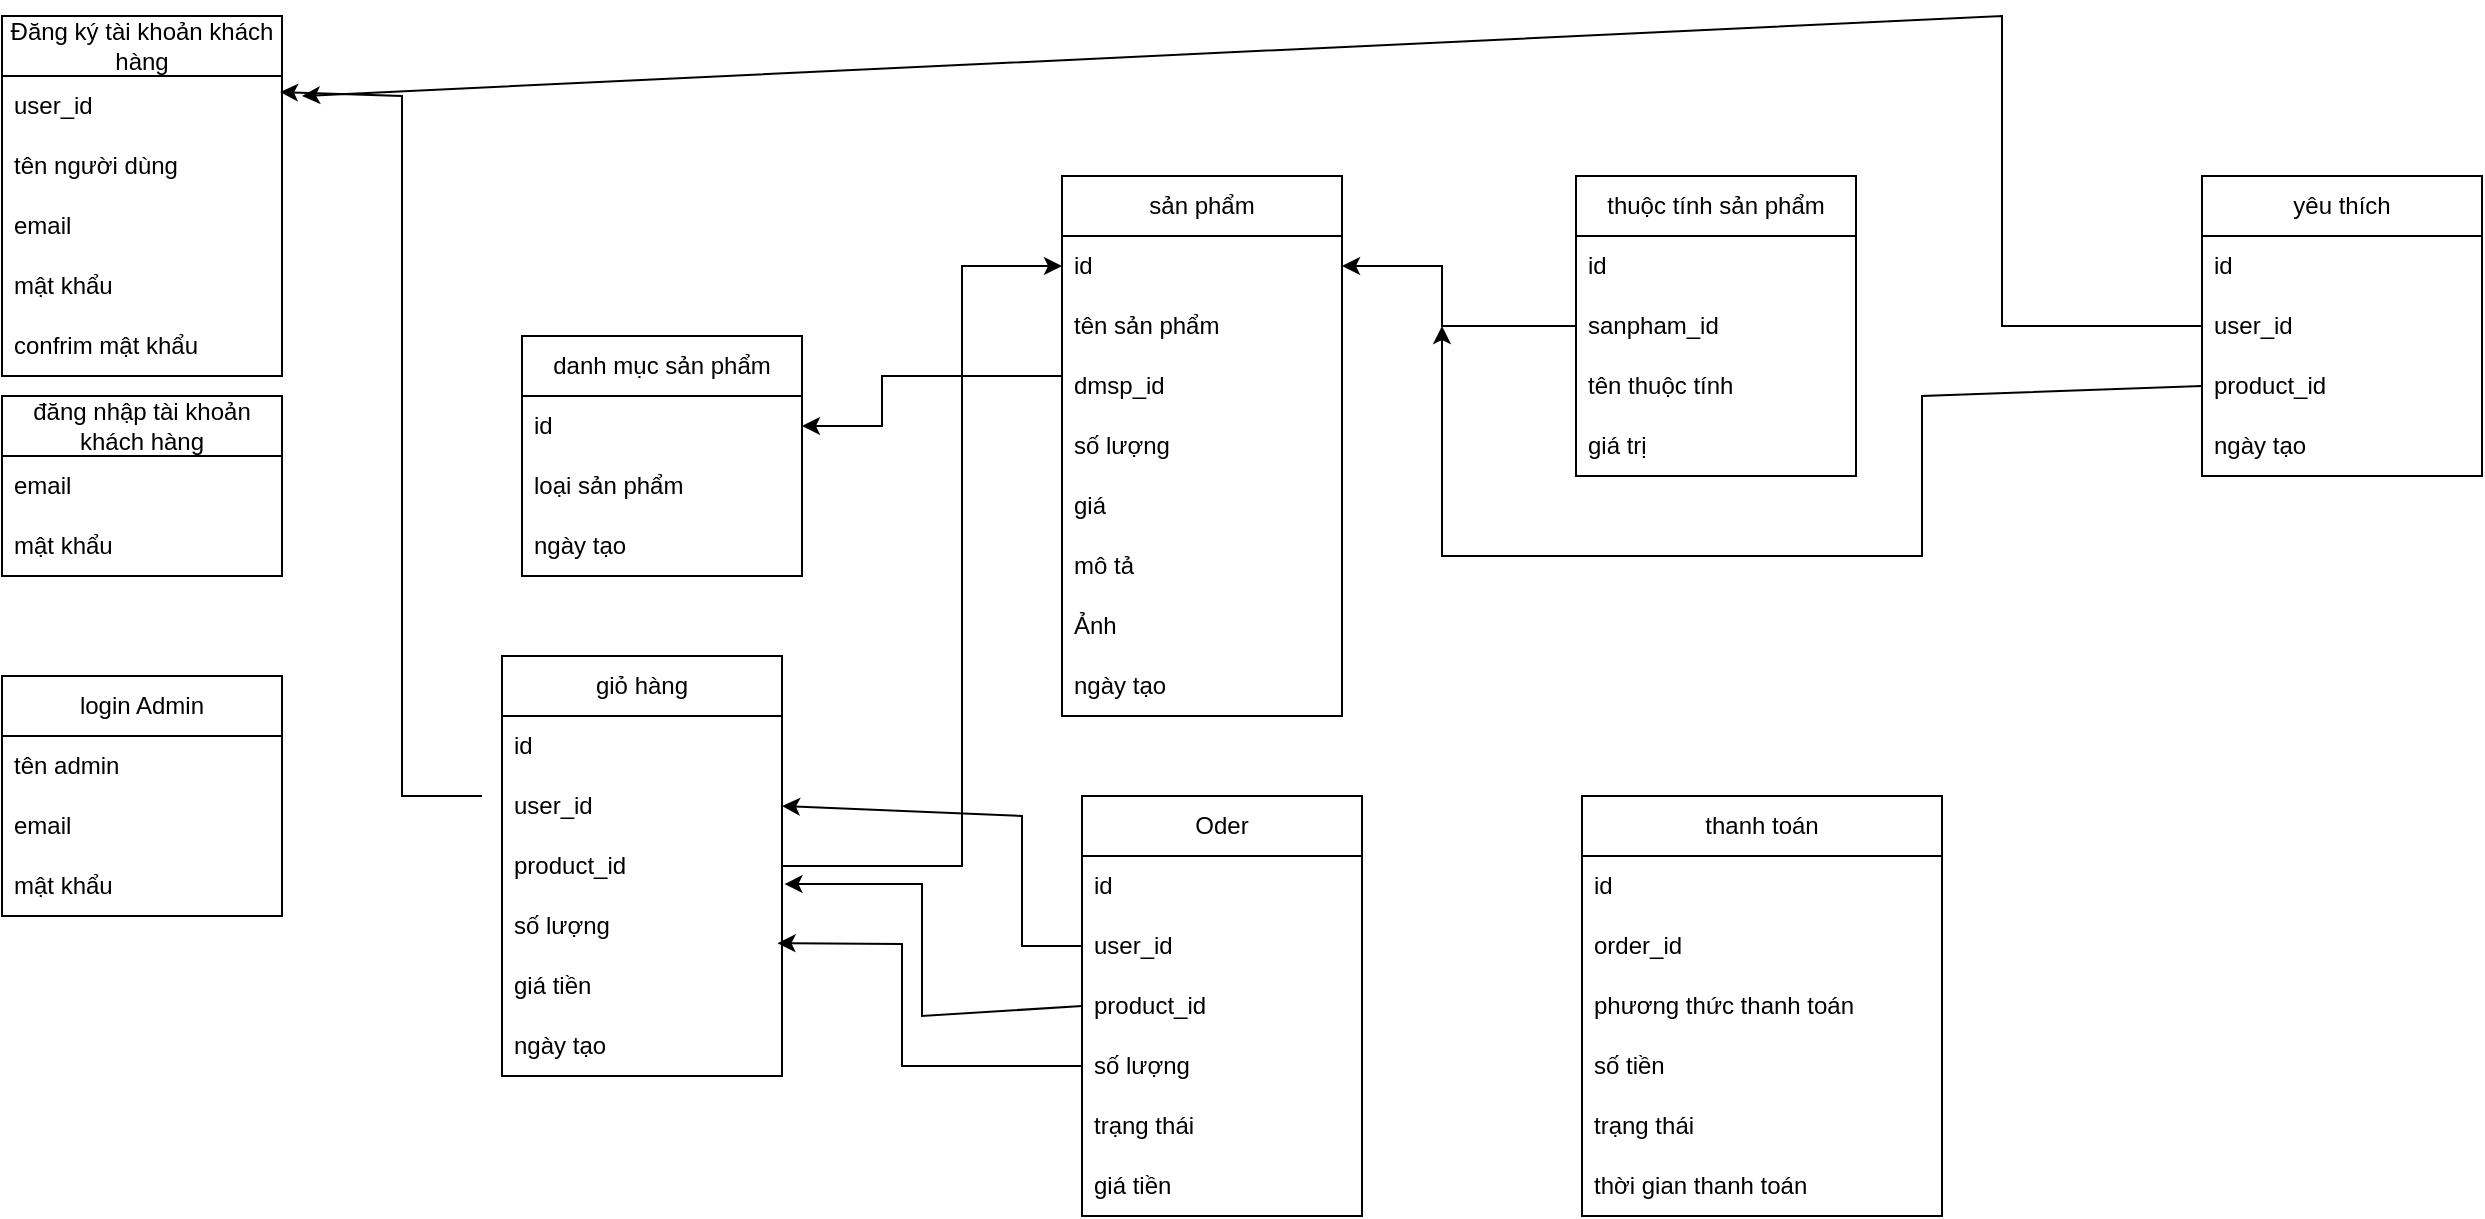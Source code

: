 <mxfile version="27.0.9">
  <diagram name="Trang-1" id="fqbZZOyRc7Ao2n69kio_">
    <mxGraphModel dx="1333" dy="559" grid="1" gridSize="10" guides="1" tooltips="1" connect="1" arrows="1" fold="1" page="1" pageScale="1" pageWidth="827" pageHeight="1169" math="0" shadow="0">
      <root>
        <mxCell id="0" />
        <mxCell id="1" parent="0" />
        <mxCell id="_KAAuAc08GYiABBizrwC-1" value="Đăng ký tài khoản khách hàng" style="swimlane;fontStyle=0;childLayout=stackLayout;horizontal=1;startSize=30;horizontalStack=0;resizeParent=1;resizeParentMax=0;resizeLast=0;collapsible=1;marginBottom=0;whiteSpace=wrap;html=1;" vertex="1" parent="1">
          <mxGeometry x="40" y="90" width="140" height="180" as="geometry" />
        </mxCell>
        <mxCell id="_KAAuAc08GYiABBizrwC-2" value="user_id" style="text;strokeColor=none;fillColor=none;align=left;verticalAlign=middle;spacingLeft=4;spacingRight=4;overflow=hidden;points=[[0,0.5],[1,0.5]];portConstraint=eastwest;rotatable=0;whiteSpace=wrap;html=1;" vertex="1" parent="_KAAuAc08GYiABBizrwC-1">
          <mxGeometry y="30" width="140" height="30" as="geometry" />
        </mxCell>
        <mxCell id="_KAAuAc08GYiABBizrwC-48" value="tên người dùng" style="text;strokeColor=none;fillColor=none;align=left;verticalAlign=middle;spacingLeft=4;spacingRight=4;overflow=hidden;points=[[0,0.5],[1,0.5]];portConstraint=eastwest;rotatable=0;whiteSpace=wrap;html=1;" vertex="1" parent="_KAAuAc08GYiABBizrwC-1">
          <mxGeometry y="60" width="140" height="30" as="geometry" />
        </mxCell>
        <mxCell id="_KAAuAc08GYiABBizrwC-3" value="email" style="text;strokeColor=none;fillColor=none;align=left;verticalAlign=middle;spacingLeft=4;spacingRight=4;overflow=hidden;points=[[0,0.5],[1,0.5]];portConstraint=eastwest;rotatable=0;whiteSpace=wrap;html=1;" vertex="1" parent="_KAAuAc08GYiABBizrwC-1">
          <mxGeometry y="90" width="140" height="30" as="geometry" />
        </mxCell>
        <mxCell id="_KAAuAc08GYiABBizrwC-4" value="mật khẩu" style="text;strokeColor=none;fillColor=none;align=left;verticalAlign=middle;spacingLeft=4;spacingRight=4;overflow=hidden;points=[[0,0.5],[1,0.5]];portConstraint=eastwest;rotatable=0;whiteSpace=wrap;html=1;" vertex="1" parent="_KAAuAc08GYiABBizrwC-1">
          <mxGeometry y="120" width="140" height="30" as="geometry" />
        </mxCell>
        <mxCell id="_KAAuAc08GYiABBizrwC-5" value="confrim mật khẩu" style="text;strokeColor=none;fillColor=none;align=left;verticalAlign=middle;spacingLeft=4;spacingRight=4;overflow=hidden;points=[[0,0.5],[1,0.5]];portConstraint=eastwest;rotatable=0;whiteSpace=wrap;html=1;" vertex="1" parent="_KAAuAc08GYiABBizrwC-1">
          <mxGeometry y="150" width="140" height="30" as="geometry" />
        </mxCell>
        <mxCell id="_KAAuAc08GYiABBizrwC-6" value="đăng nhập tài khoản khách hàng" style="swimlane;fontStyle=0;childLayout=stackLayout;horizontal=1;startSize=30;horizontalStack=0;resizeParent=1;resizeParentMax=0;resizeLast=0;collapsible=1;marginBottom=0;whiteSpace=wrap;html=1;" vertex="1" parent="1">
          <mxGeometry x="40" y="280" width="140" height="90" as="geometry" />
        </mxCell>
        <mxCell id="_KAAuAc08GYiABBizrwC-7" value="email" style="text;strokeColor=none;fillColor=none;align=left;verticalAlign=middle;spacingLeft=4;spacingRight=4;overflow=hidden;points=[[0,0.5],[1,0.5]];portConstraint=eastwest;rotatable=0;whiteSpace=wrap;html=1;" vertex="1" parent="_KAAuAc08GYiABBizrwC-6">
          <mxGeometry y="30" width="140" height="30" as="geometry" />
        </mxCell>
        <mxCell id="_KAAuAc08GYiABBizrwC-8" value="mật khẩu" style="text;strokeColor=none;fillColor=none;align=left;verticalAlign=middle;spacingLeft=4;spacingRight=4;overflow=hidden;points=[[0,0.5],[1,0.5]];portConstraint=eastwest;rotatable=0;whiteSpace=wrap;html=1;" vertex="1" parent="_KAAuAc08GYiABBizrwC-6">
          <mxGeometry y="60" width="140" height="30" as="geometry" />
        </mxCell>
        <mxCell id="_KAAuAc08GYiABBizrwC-10" value="login Admin" style="swimlane;fontStyle=0;childLayout=stackLayout;horizontal=1;startSize=30;horizontalStack=0;resizeParent=1;resizeParentMax=0;resizeLast=0;collapsible=1;marginBottom=0;whiteSpace=wrap;html=1;" vertex="1" parent="1">
          <mxGeometry x="40" y="420" width="140" height="120" as="geometry" />
        </mxCell>
        <mxCell id="_KAAuAc08GYiABBizrwC-11" value="tên admin" style="text;strokeColor=none;fillColor=none;align=left;verticalAlign=middle;spacingLeft=4;spacingRight=4;overflow=hidden;points=[[0,0.5],[1,0.5]];portConstraint=eastwest;rotatable=0;whiteSpace=wrap;html=1;" vertex="1" parent="_KAAuAc08GYiABBizrwC-10">
          <mxGeometry y="30" width="140" height="30" as="geometry" />
        </mxCell>
        <mxCell id="_KAAuAc08GYiABBizrwC-14" value="email&amp;nbsp;" style="text;strokeColor=none;fillColor=none;align=left;verticalAlign=middle;spacingLeft=4;spacingRight=4;overflow=hidden;points=[[0,0.5],[1,0.5]];portConstraint=eastwest;rotatable=0;whiteSpace=wrap;html=1;" vertex="1" parent="_KAAuAc08GYiABBizrwC-10">
          <mxGeometry y="60" width="140" height="30" as="geometry" />
        </mxCell>
        <mxCell id="_KAAuAc08GYiABBizrwC-12" value="mật khẩu" style="text;strokeColor=none;fillColor=none;align=left;verticalAlign=middle;spacingLeft=4;spacingRight=4;overflow=hidden;points=[[0,0.5],[1,0.5]];portConstraint=eastwest;rotatable=0;whiteSpace=wrap;html=1;" vertex="1" parent="_KAAuAc08GYiABBizrwC-10">
          <mxGeometry y="90" width="140" height="30" as="geometry" />
        </mxCell>
        <mxCell id="_KAAuAc08GYiABBizrwC-15" value="danh mục sản phẩm" style="swimlane;fontStyle=0;childLayout=stackLayout;horizontal=1;startSize=30;horizontalStack=0;resizeParent=1;resizeParentMax=0;resizeLast=0;collapsible=1;marginBottom=0;whiteSpace=wrap;html=1;" vertex="1" parent="1">
          <mxGeometry x="300" y="250" width="140" height="120" as="geometry" />
        </mxCell>
        <mxCell id="_KAAuAc08GYiABBizrwC-17" value="id" style="text;strokeColor=none;fillColor=none;align=left;verticalAlign=middle;spacingLeft=4;spacingRight=4;overflow=hidden;points=[[0,0.5],[1,0.5]];portConstraint=eastwest;rotatable=0;whiteSpace=wrap;html=1;" vertex="1" parent="_KAAuAc08GYiABBizrwC-15">
          <mxGeometry y="30" width="140" height="30" as="geometry" />
        </mxCell>
        <mxCell id="_KAAuAc08GYiABBizrwC-18" value="loại sản phẩm" style="text;strokeColor=none;fillColor=none;align=left;verticalAlign=middle;spacingLeft=4;spacingRight=4;overflow=hidden;points=[[0,0.5],[1,0.5]];portConstraint=eastwest;rotatable=0;whiteSpace=wrap;html=1;" vertex="1" parent="_KAAuAc08GYiABBizrwC-15">
          <mxGeometry y="60" width="140" height="30" as="geometry" />
        </mxCell>
        <mxCell id="_KAAuAc08GYiABBizrwC-31" value="ngày tạo" style="text;strokeColor=none;fillColor=none;align=left;verticalAlign=middle;spacingLeft=4;spacingRight=4;overflow=hidden;points=[[0,0.5],[1,0.5]];portConstraint=eastwest;rotatable=0;whiteSpace=wrap;html=1;" vertex="1" parent="_KAAuAc08GYiABBizrwC-15">
          <mxGeometry y="90" width="140" height="30" as="geometry" />
        </mxCell>
        <mxCell id="_KAAuAc08GYiABBizrwC-22" value="sản phẩm" style="swimlane;fontStyle=0;childLayout=stackLayout;horizontal=1;startSize=30;horizontalStack=0;resizeParent=1;resizeParentMax=0;resizeLast=0;collapsible=1;marginBottom=0;whiteSpace=wrap;html=1;" vertex="1" parent="1">
          <mxGeometry x="570" y="170" width="140" height="270" as="geometry" />
        </mxCell>
        <mxCell id="_KAAuAc08GYiABBizrwC-23" value="id" style="text;strokeColor=none;fillColor=none;align=left;verticalAlign=middle;spacingLeft=4;spacingRight=4;overflow=hidden;points=[[0,0.5],[1,0.5]];portConstraint=eastwest;rotatable=0;whiteSpace=wrap;html=1;" vertex="1" parent="_KAAuAc08GYiABBizrwC-22">
          <mxGeometry y="30" width="140" height="30" as="geometry" />
        </mxCell>
        <mxCell id="_KAAuAc08GYiABBizrwC-24" value="tên sản phẩm" style="text;strokeColor=none;fillColor=none;align=left;verticalAlign=middle;spacingLeft=4;spacingRight=4;overflow=hidden;points=[[0,0.5],[1,0.5]];portConstraint=eastwest;rotatable=0;whiteSpace=wrap;html=1;" vertex="1" parent="_KAAuAc08GYiABBizrwC-22">
          <mxGeometry y="60" width="140" height="30" as="geometry" />
        </mxCell>
        <mxCell id="_KAAuAc08GYiABBizrwC-32" value="dmsp_id" style="text;strokeColor=none;fillColor=none;align=left;verticalAlign=middle;spacingLeft=4;spacingRight=4;overflow=hidden;points=[[0,0.5],[1,0.5]];portConstraint=eastwest;rotatable=0;whiteSpace=wrap;html=1;" vertex="1" parent="_KAAuAc08GYiABBizrwC-22">
          <mxGeometry y="90" width="140" height="30" as="geometry" />
        </mxCell>
        <mxCell id="_KAAuAc08GYiABBizrwC-25" value="số lượng" style="text;strokeColor=none;fillColor=none;align=left;verticalAlign=middle;spacingLeft=4;spacingRight=4;overflow=hidden;points=[[0,0.5],[1,0.5]];portConstraint=eastwest;rotatable=0;whiteSpace=wrap;html=1;" vertex="1" parent="_KAAuAc08GYiABBizrwC-22">
          <mxGeometry y="120" width="140" height="30" as="geometry" />
        </mxCell>
        <mxCell id="_KAAuAc08GYiABBizrwC-33" value="giá" style="text;strokeColor=none;fillColor=none;align=left;verticalAlign=middle;spacingLeft=4;spacingRight=4;overflow=hidden;points=[[0,0.5],[1,0.5]];portConstraint=eastwest;rotatable=0;whiteSpace=wrap;html=1;" vertex="1" parent="_KAAuAc08GYiABBizrwC-22">
          <mxGeometry y="150" width="140" height="30" as="geometry" />
        </mxCell>
        <mxCell id="_KAAuAc08GYiABBizrwC-34" value="mô tả" style="text;strokeColor=none;fillColor=none;align=left;verticalAlign=middle;spacingLeft=4;spacingRight=4;overflow=hidden;points=[[0,0.5],[1,0.5]];portConstraint=eastwest;rotatable=0;whiteSpace=wrap;html=1;" vertex="1" parent="_KAAuAc08GYiABBizrwC-22">
          <mxGeometry y="180" width="140" height="30" as="geometry" />
        </mxCell>
        <mxCell id="_KAAuAc08GYiABBizrwC-35" value="Ảnh" style="text;strokeColor=none;fillColor=none;align=left;verticalAlign=middle;spacingLeft=4;spacingRight=4;overflow=hidden;points=[[0,0.5],[1,0.5]];portConstraint=eastwest;rotatable=0;whiteSpace=wrap;html=1;" vertex="1" parent="_KAAuAc08GYiABBizrwC-22">
          <mxGeometry y="210" width="140" height="30" as="geometry" />
        </mxCell>
        <mxCell id="_KAAuAc08GYiABBizrwC-36" value="ngày tạo" style="text;strokeColor=none;fillColor=none;align=left;verticalAlign=middle;spacingLeft=4;spacingRight=4;overflow=hidden;points=[[0,0.5],[1,0.5]];portConstraint=eastwest;rotatable=0;whiteSpace=wrap;html=1;" vertex="1" parent="_KAAuAc08GYiABBizrwC-22">
          <mxGeometry y="240" width="140" height="30" as="geometry" />
        </mxCell>
        <mxCell id="_KAAuAc08GYiABBizrwC-26" value="" style="endArrow=classic;html=1;rounded=0;exitX=0;exitY=0.5;exitDx=0;exitDy=0;entryX=1;entryY=0.5;entryDx=0;entryDy=0;" edge="1" parent="1" target="_KAAuAc08GYiABBizrwC-17">
          <mxGeometry width="50" height="50" relative="1" as="geometry">
            <mxPoint x="570" y="270" as="sourcePoint" />
            <mxPoint x="440" y="350" as="targetPoint" />
            <Array as="points">
              <mxPoint x="480" y="270" />
              <mxPoint x="480" y="295" />
            </Array>
          </mxGeometry>
        </mxCell>
        <mxCell id="_KAAuAc08GYiABBizrwC-27" value="thuộc tính sản phẩm" style="swimlane;fontStyle=0;childLayout=stackLayout;horizontal=1;startSize=30;horizontalStack=0;resizeParent=1;resizeParentMax=0;resizeLast=0;collapsible=1;marginBottom=0;whiteSpace=wrap;html=1;" vertex="1" parent="1">
          <mxGeometry x="827" y="170" width="140" height="150" as="geometry" />
        </mxCell>
        <mxCell id="_KAAuAc08GYiABBizrwC-28" value="id" style="text;strokeColor=none;fillColor=none;align=left;verticalAlign=middle;spacingLeft=4;spacingRight=4;overflow=hidden;points=[[0,0.5],[1,0.5]];portConstraint=eastwest;rotatable=0;whiteSpace=wrap;html=1;" vertex="1" parent="_KAAuAc08GYiABBizrwC-27">
          <mxGeometry y="30" width="140" height="30" as="geometry" />
        </mxCell>
        <mxCell id="_KAAuAc08GYiABBizrwC-29" value="sanpham_id" style="text;strokeColor=none;fillColor=none;align=left;verticalAlign=middle;spacingLeft=4;spacingRight=4;overflow=hidden;points=[[0,0.5],[1,0.5]];portConstraint=eastwest;rotatable=0;whiteSpace=wrap;html=1;" vertex="1" parent="_KAAuAc08GYiABBizrwC-27">
          <mxGeometry y="60" width="140" height="30" as="geometry" />
        </mxCell>
        <mxCell id="_KAAuAc08GYiABBizrwC-30" value="tên thuộc tính" style="text;strokeColor=none;fillColor=none;align=left;verticalAlign=middle;spacingLeft=4;spacingRight=4;overflow=hidden;points=[[0,0.5],[1,0.5]];portConstraint=eastwest;rotatable=0;whiteSpace=wrap;html=1;" vertex="1" parent="_KAAuAc08GYiABBizrwC-27">
          <mxGeometry y="90" width="140" height="30" as="geometry" />
        </mxCell>
        <mxCell id="_KAAuAc08GYiABBizrwC-38" value="giá trị" style="text;strokeColor=none;fillColor=none;align=left;verticalAlign=middle;spacingLeft=4;spacingRight=4;overflow=hidden;points=[[0,0.5],[1,0.5]];portConstraint=eastwest;rotatable=0;whiteSpace=wrap;html=1;" vertex="1" parent="_KAAuAc08GYiABBizrwC-27">
          <mxGeometry y="120" width="140" height="30" as="geometry" />
        </mxCell>
        <mxCell id="_KAAuAc08GYiABBizrwC-37" value="" style="endArrow=classic;html=1;rounded=0;exitX=0;exitY=0.5;exitDx=0;exitDy=0;entryX=1;entryY=0.5;entryDx=0;entryDy=0;" edge="1" parent="1" source="_KAAuAc08GYiABBizrwC-29" target="_KAAuAc08GYiABBizrwC-23">
          <mxGeometry width="50" height="50" relative="1" as="geometry">
            <mxPoint x="720" y="250" as="sourcePoint" />
            <mxPoint x="770" y="200" as="targetPoint" />
            <Array as="points">
              <mxPoint x="760" y="245" />
              <mxPoint x="760" y="215" />
            </Array>
          </mxGeometry>
        </mxCell>
        <mxCell id="_KAAuAc08GYiABBizrwC-39" value="giỏ hàng" style="swimlane;fontStyle=0;childLayout=stackLayout;horizontal=1;startSize=30;horizontalStack=0;resizeParent=1;resizeParentMax=0;resizeLast=0;collapsible=1;marginBottom=0;whiteSpace=wrap;html=1;" vertex="1" parent="1">
          <mxGeometry x="290" y="410" width="140" height="210" as="geometry" />
        </mxCell>
        <mxCell id="_KAAuAc08GYiABBizrwC-40" value="id" style="text;strokeColor=none;fillColor=none;align=left;verticalAlign=middle;spacingLeft=4;spacingRight=4;overflow=hidden;points=[[0,0.5],[1,0.5]];portConstraint=eastwest;rotatable=0;whiteSpace=wrap;html=1;" vertex="1" parent="_KAAuAc08GYiABBizrwC-39">
          <mxGeometry y="30" width="140" height="30" as="geometry" />
        </mxCell>
        <mxCell id="_KAAuAc08GYiABBizrwC-41" value="user_id" style="text;strokeColor=none;fillColor=none;align=left;verticalAlign=middle;spacingLeft=4;spacingRight=4;overflow=hidden;points=[[0,0.5],[1,0.5]];portConstraint=eastwest;rotatable=0;whiteSpace=wrap;html=1;" vertex="1" parent="_KAAuAc08GYiABBizrwC-39">
          <mxGeometry y="60" width="140" height="30" as="geometry" />
        </mxCell>
        <mxCell id="_KAAuAc08GYiABBizrwC-42" value="product_id" style="text;strokeColor=none;fillColor=none;align=left;verticalAlign=middle;spacingLeft=4;spacingRight=4;overflow=hidden;points=[[0,0.5],[1,0.5]];portConstraint=eastwest;rotatable=0;whiteSpace=wrap;html=1;" vertex="1" parent="_KAAuAc08GYiABBizrwC-39">
          <mxGeometry y="90" width="140" height="30" as="geometry" />
        </mxCell>
        <mxCell id="_KAAuAc08GYiABBizrwC-43" value="số lượng" style="text;strokeColor=none;fillColor=none;align=left;verticalAlign=middle;spacingLeft=4;spacingRight=4;overflow=hidden;points=[[0,0.5],[1,0.5]];portConstraint=eastwest;rotatable=0;whiteSpace=wrap;html=1;" vertex="1" parent="_KAAuAc08GYiABBizrwC-39">
          <mxGeometry y="120" width="140" height="30" as="geometry" />
        </mxCell>
        <mxCell id="_KAAuAc08GYiABBizrwC-44" value="giá tiền" style="text;strokeColor=none;fillColor=none;align=left;verticalAlign=middle;spacingLeft=4;spacingRight=4;overflow=hidden;points=[[0,0.5],[1,0.5]];portConstraint=eastwest;rotatable=0;whiteSpace=wrap;html=1;" vertex="1" parent="_KAAuAc08GYiABBizrwC-39">
          <mxGeometry y="150" width="140" height="30" as="geometry" />
        </mxCell>
        <mxCell id="_KAAuAc08GYiABBizrwC-45" value="ngày tạo" style="text;strokeColor=none;fillColor=none;align=left;verticalAlign=middle;spacingLeft=4;spacingRight=4;overflow=hidden;points=[[0,0.5],[1,0.5]];portConstraint=eastwest;rotatable=0;whiteSpace=wrap;html=1;" vertex="1" parent="_KAAuAc08GYiABBizrwC-39">
          <mxGeometry y="180" width="140" height="30" as="geometry" />
        </mxCell>
        <mxCell id="_KAAuAc08GYiABBizrwC-46" value="" style="endArrow=classic;html=1;rounded=0;exitX=1;exitY=0.5;exitDx=0;exitDy=0;entryX=0;entryY=0.5;entryDx=0;entryDy=0;" edge="1" parent="1" source="_KAAuAc08GYiABBizrwC-42" target="_KAAuAc08GYiABBizrwC-23">
          <mxGeometry width="50" height="50" relative="1" as="geometry">
            <mxPoint x="450" y="460" as="sourcePoint" />
            <mxPoint x="520" y="210" as="targetPoint" />
            <Array as="points">
              <mxPoint x="520" y="515" />
              <mxPoint x="520" y="455" />
              <mxPoint x="520" y="215" />
            </Array>
          </mxGeometry>
        </mxCell>
        <mxCell id="_KAAuAc08GYiABBizrwC-47" value="" style="endArrow=classic;html=1;rounded=0;entryX=0.993;entryY=0.267;entryDx=0;entryDy=0;entryPerimeter=0;" edge="1" parent="1" target="_KAAuAc08GYiABBizrwC-2">
          <mxGeometry width="50" height="50" relative="1" as="geometry">
            <mxPoint x="280" y="480" as="sourcePoint" />
            <mxPoint x="310" y="140" as="targetPoint" />
            <Array as="points">
              <mxPoint x="240" y="480" />
              <mxPoint x="240" y="130" />
            </Array>
          </mxGeometry>
        </mxCell>
        <mxCell id="_KAAuAc08GYiABBizrwC-50" value="Oder" style="swimlane;fontStyle=0;childLayout=stackLayout;horizontal=1;startSize=30;horizontalStack=0;resizeParent=1;resizeParentMax=0;resizeLast=0;collapsible=1;marginBottom=0;whiteSpace=wrap;html=1;" vertex="1" parent="1">
          <mxGeometry x="580" y="480" width="140" height="210" as="geometry" />
        </mxCell>
        <mxCell id="_KAAuAc08GYiABBizrwC-51" value="id" style="text;strokeColor=none;fillColor=none;align=left;verticalAlign=middle;spacingLeft=4;spacingRight=4;overflow=hidden;points=[[0,0.5],[1,0.5]];portConstraint=eastwest;rotatable=0;whiteSpace=wrap;html=1;" vertex="1" parent="_KAAuAc08GYiABBizrwC-50">
          <mxGeometry y="30" width="140" height="30" as="geometry" />
        </mxCell>
        <mxCell id="_KAAuAc08GYiABBizrwC-52" value="user_id" style="text;strokeColor=none;fillColor=none;align=left;verticalAlign=middle;spacingLeft=4;spacingRight=4;overflow=hidden;points=[[0,0.5],[1,0.5]];portConstraint=eastwest;rotatable=0;whiteSpace=wrap;html=1;" vertex="1" parent="_KAAuAc08GYiABBizrwC-50">
          <mxGeometry y="60" width="140" height="30" as="geometry" />
        </mxCell>
        <mxCell id="_KAAuAc08GYiABBizrwC-53" value="product_id" style="text;strokeColor=none;fillColor=none;align=left;verticalAlign=middle;spacingLeft=4;spacingRight=4;overflow=hidden;points=[[0,0.5],[1,0.5]];portConstraint=eastwest;rotatable=0;whiteSpace=wrap;html=1;" vertex="1" parent="_KAAuAc08GYiABBizrwC-50">
          <mxGeometry y="90" width="140" height="30" as="geometry" />
        </mxCell>
        <mxCell id="_KAAuAc08GYiABBizrwC-55" value="số lượng" style="text;strokeColor=none;fillColor=none;align=left;verticalAlign=middle;spacingLeft=4;spacingRight=4;overflow=hidden;points=[[0,0.5],[1,0.5]];portConstraint=eastwest;rotatable=0;whiteSpace=wrap;html=1;" vertex="1" parent="_KAAuAc08GYiABBizrwC-50">
          <mxGeometry y="120" width="140" height="30" as="geometry" />
        </mxCell>
        <mxCell id="_KAAuAc08GYiABBizrwC-56" value="trạng thái" style="text;strokeColor=none;fillColor=none;align=left;verticalAlign=middle;spacingLeft=4;spacingRight=4;overflow=hidden;points=[[0,0.5],[1,0.5]];portConstraint=eastwest;rotatable=0;whiteSpace=wrap;html=1;" vertex="1" parent="_KAAuAc08GYiABBizrwC-50">
          <mxGeometry y="150" width="140" height="30" as="geometry" />
        </mxCell>
        <mxCell id="_KAAuAc08GYiABBizrwC-54" value="giá tiền" style="text;strokeColor=none;fillColor=none;align=left;verticalAlign=middle;spacingLeft=4;spacingRight=4;overflow=hidden;points=[[0,0.5],[1,0.5]];portConstraint=eastwest;rotatable=0;whiteSpace=wrap;html=1;" vertex="1" parent="_KAAuAc08GYiABBizrwC-50">
          <mxGeometry y="180" width="140" height="30" as="geometry" />
        </mxCell>
        <mxCell id="_KAAuAc08GYiABBizrwC-57" value="" style="endArrow=classic;html=1;rounded=0;exitX=0;exitY=0.5;exitDx=0;exitDy=0;entryX=1;entryY=0.5;entryDx=0;entryDy=0;" edge="1" parent="1" source="_KAAuAc08GYiABBizrwC-52" target="_KAAuAc08GYiABBizrwC-41">
          <mxGeometry width="50" height="50" relative="1" as="geometry">
            <mxPoint x="500" y="580" as="sourcePoint" />
            <mxPoint x="550" y="530" as="targetPoint" />
            <Array as="points">
              <mxPoint x="550" y="555" />
              <mxPoint x="550" y="490" />
            </Array>
          </mxGeometry>
        </mxCell>
        <mxCell id="_KAAuAc08GYiABBizrwC-58" value="" style="endArrow=classic;html=1;rounded=0;exitX=0;exitY=0.5;exitDx=0;exitDy=0;entryX=1.009;entryY=0.801;entryDx=0;entryDy=0;entryPerimeter=0;" edge="1" parent="1" source="_KAAuAc08GYiABBizrwC-53" target="_KAAuAc08GYiABBizrwC-42">
          <mxGeometry width="50" height="50" relative="1" as="geometry">
            <mxPoint x="480" y="620" as="sourcePoint" />
            <mxPoint x="530" y="570" as="targetPoint" />
            <Array as="points">
              <mxPoint x="500" y="590" />
              <mxPoint x="500" y="524" />
            </Array>
          </mxGeometry>
        </mxCell>
        <mxCell id="_KAAuAc08GYiABBizrwC-60" value="" style="endArrow=classic;html=1;rounded=0;exitX=0;exitY=0.5;exitDx=0;exitDy=0;entryX=0.984;entryY=0.787;entryDx=0;entryDy=0;entryPerimeter=0;" edge="1" parent="1" source="_KAAuAc08GYiABBizrwC-55" target="_KAAuAc08GYiABBizrwC-43">
          <mxGeometry width="50" height="50" relative="1" as="geometry">
            <mxPoint x="520" y="630" as="sourcePoint" />
            <mxPoint x="570" y="580" as="targetPoint" />
            <Array as="points">
              <mxPoint x="490" y="615" />
              <mxPoint x="490" y="554" />
            </Array>
          </mxGeometry>
        </mxCell>
        <mxCell id="_KAAuAc08GYiABBizrwC-61" value="yêu thích" style="swimlane;fontStyle=0;childLayout=stackLayout;horizontal=1;startSize=30;horizontalStack=0;resizeParent=1;resizeParentMax=0;resizeLast=0;collapsible=1;marginBottom=0;whiteSpace=wrap;html=1;" vertex="1" parent="1">
          <mxGeometry x="1140" y="170" width="140" height="150" as="geometry" />
        </mxCell>
        <mxCell id="_KAAuAc08GYiABBizrwC-62" value="id" style="text;strokeColor=none;fillColor=none;align=left;verticalAlign=middle;spacingLeft=4;spacingRight=4;overflow=hidden;points=[[0,0.5],[1,0.5]];portConstraint=eastwest;rotatable=0;whiteSpace=wrap;html=1;" vertex="1" parent="_KAAuAc08GYiABBizrwC-61">
          <mxGeometry y="30" width="140" height="30" as="geometry" />
        </mxCell>
        <mxCell id="_KAAuAc08GYiABBizrwC-63" value="user_id" style="text;strokeColor=none;fillColor=none;align=left;verticalAlign=middle;spacingLeft=4;spacingRight=4;overflow=hidden;points=[[0,0.5],[1,0.5]];portConstraint=eastwest;rotatable=0;whiteSpace=wrap;html=1;" vertex="1" parent="_KAAuAc08GYiABBizrwC-61">
          <mxGeometry y="60" width="140" height="30" as="geometry" />
        </mxCell>
        <mxCell id="_KAAuAc08GYiABBizrwC-64" value="product_id" style="text;strokeColor=none;fillColor=none;align=left;verticalAlign=middle;spacingLeft=4;spacingRight=4;overflow=hidden;points=[[0,0.5],[1,0.5]];portConstraint=eastwest;rotatable=0;whiteSpace=wrap;html=1;" vertex="1" parent="_KAAuAc08GYiABBizrwC-61">
          <mxGeometry y="90" width="140" height="30" as="geometry" />
        </mxCell>
        <mxCell id="_KAAuAc08GYiABBizrwC-66" value="ngày tạo" style="text;strokeColor=none;fillColor=none;align=left;verticalAlign=middle;spacingLeft=4;spacingRight=4;overflow=hidden;points=[[0,0.5],[1,0.5]];portConstraint=eastwest;rotatable=0;whiteSpace=wrap;html=1;" vertex="1" parent="_KAAuAc08GYiABBizrwC-61">
          <mxGeometry y="120" width="140" height="30" as="geometry" />
        </mxCell>
        <mxCell id="_KAAuAc08GYiABBizrwC-67" value="" style="endArrow=classic;html=1;rounded=0;exitX=0;exitY=0.5;exitDx=0;exitDy=0;" edge="1" parent="1" source="_KAAuAc08GYiABBizrwC-63">
          <mxGeometry width="50" height="50" relative="1" as="geometry">
            <mxPoint x="760" y="140" as="sourcePoint" />
            <mxPoint x="190" y="130" as="targetPoint" />
            <Array as="points">
              <mxPoint x="1040" y="245" />
              <mxPoint x="1040" y="90" />
            </Array>
          </mxGeometry>
        </mxCell>
        <mxCell id="_KAAuAc08GYiABBizrwC-68" value="" style="endArrow=classic;html=1;rounded=0;exitX=0;exitY=0.5;exitDx=0;exitDy=0;" edge="1" parent="1" source="_KAAuAc08GYiABBizrwC-64">
          <mxGeometry width="50" height="50" relative="1" as="geometry">
            <mxPoint x="1060" y="390" as="sourcePoint" />
            <mxPoint x="760" y="245" as="targetPoint" />
            <Array as="points">
              <mxPoint x="1000" y="280" />
              <mxPoint x="1000" y="360" />
              <mxPoint x="760" y="360" />
              <mxPoint x="760" y="290" />
            </Array>
          </mxGeometry>
        </mxCell>
        <mxCell id="_KAAuAc08GYiABBizrwC-69" value="thanh toán" style="swimlane;fontStyle=0;childLayout=stackLayout;horizontal=1;startSize=30;horizontalStack=0;resizeParent=1;resizeParentMax=0;resizeLast=0;collapsible=1;marginBottom=0;whiteSpace=wrap;html=1;" vertex="1" parent="1">
          <mxGeometry x="830" y="480" width="180" height="210" as="geometry" />
        </mxCell>
        <mxCell id="_KAAuAc08GYiABBizrwC-70" value="id" style="text;strokeColor=none;fillColor=none;align=left;verticalAlign=middle;spacingLeft=4;spacingRight=4;overflow=hidden;points=[[0,0.5],[1,0.5]];portConstraint=eastwest;rotatable=0;whiteSpace=wrap;html=1;" vertex="1" parent="_KAAuAc08GYiABBizrwC-69">
          <mxGeometry y="30" width="180" height="30" as="geometry" />
        </mxCell>
        <mxCell id="_KAAuAc08GYiABBizrwC-71" value="order_id" style="text;strokeColor=none;fillColor=none;align=left;verticalAlign=middle;spacingLeft=4;spacingRight=4;overflow=hidden;points=[[0,0.5],[1,0.5]];portConstraint=eastwest;rotatable=0;whiteSpace=wrap;html=1;" vertex="1" parent="_KAAuAc08GYiABBizrwC-69">
          <mxGeometry y="60" width="180" height="30" as="geometry" />
        </mxCell>
        <mxCell id="_KAAuAc08GYiABBizrwC-72" value="phương thức thanh toán" style="text;strokeColor=none;fillColor=none;align=left;verticalAlign=middle;spacingLeft=4;spacingRight=4;overflow=hidden;points=[[0,0.5],[1,0.5]];portConstraint=eastwest;rotatable=0;whiteSpace=wrap;html=1;" vertex="1" parent="_KAAuAc08GYiABBizrwC-69">
          <mxGeometry y="90" width="180" height="30" as="geometry" />
        </mxCell>
        <mxCell id="_KAAuAc08GYiABBizrwC-73" value="số tiền" style="text;strokeColor=none;fillColor=none;align=left;verticalAlign=middle;spacingLeft=4;spacingRight=4;overflow=hidden;points=[[0,0.5],[1,0.5]];portConstraint=eastwest;rotatable=0;whiteSpace=wrap;html=1;" vertex="1" parent="_KAAuAc08GYiABBizrwC-69">
          <mxGeometry y="120" width="180" height="30" as="geometry" />
        </mxCell>
        <mxCell id="_KAAuAc08GYiABBizrwC-74" value="trạng thái" style="text;strokeColor=none;fillColor=none;align=left;verticalAlign=middle;spacingLeft=4;spacingRight=4;overflow=hidden;points=[[0,0.5],[1,0.5]];portConstraint=eastwest;rotatable=0;whiteSpace=wrap;html=1;" vertex="1" parent="_KAAuAc08GYiABBizrwC-69">
          <mxGeometry y="150" width="180" height="30" as="geometry" />
        </mxCell>
        <mxCell id="_KAAuAc08GYiABBizrwC-75" value="thời gian thanh toán" style="text;strokeColor=none;fillColor=none;align=left;verticalAlign=middle;spacingLeft=4;spacingRight=4;overflow=hidden;points=[[0,0.5],[1,0.5]];portConstraint=eastwest;rotatable=0;whiteSpace=wrap;html=1;" vertex="1" parent="_KAAuAc08GYiABBizrwC-69">
          <mxGeometry y="180" width="180" height="30" as="geometry" />
        </mxCell>
      </root>
    </mxGraphModel>
  </diagram>
</mxfile>
